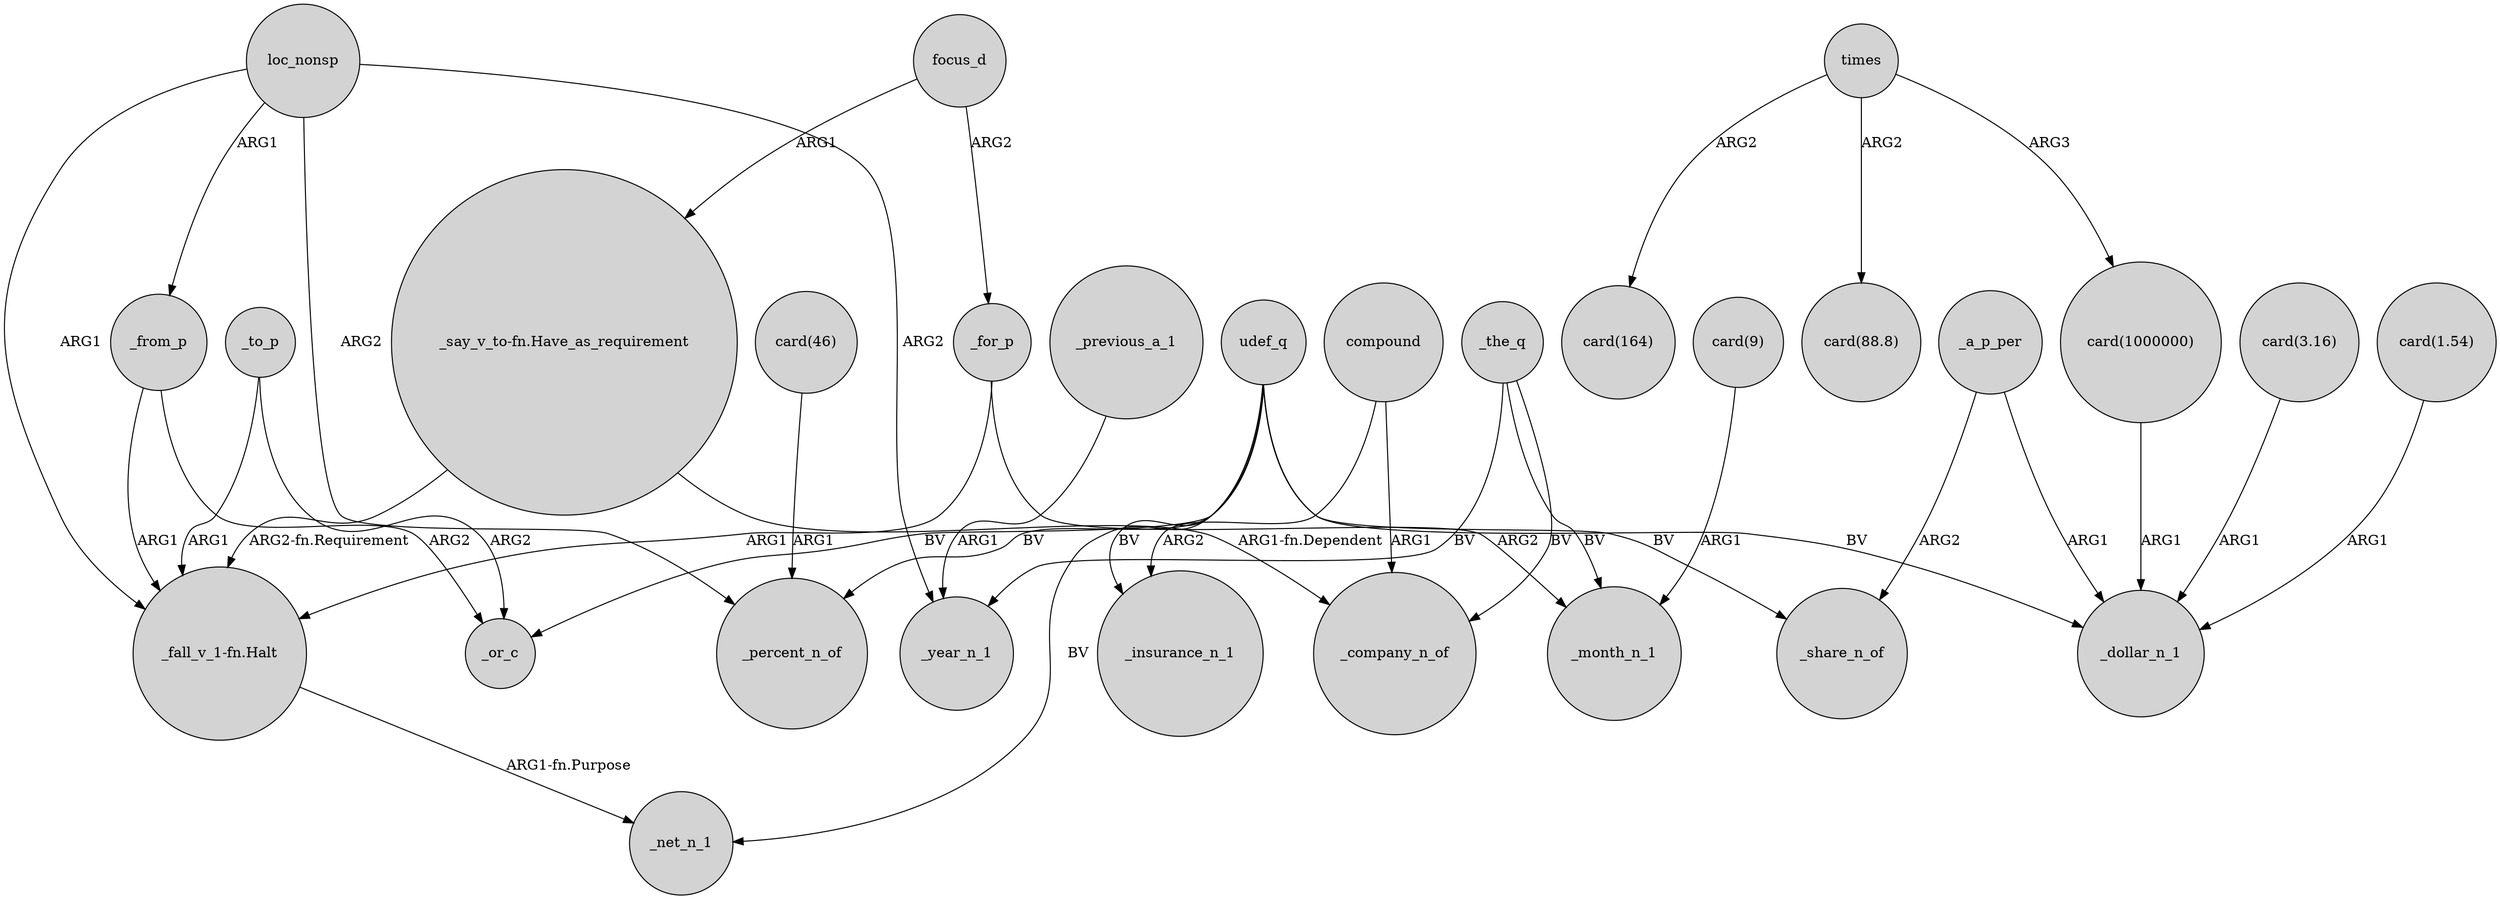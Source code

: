 digraph {
	node [shape=circle style=filled]
	loc_nonsp -> _from_p [label=ARG1]
	_to_p -> _or_c [label=ARG2]
	udef_q -> _insurance_n_1 [label=BV]
	_the_q -> _month_n_1 [label=BV]
	"_say_v_to-fn.Have_as_requirement" -> "_fall_v_1-fn.Halt" [label="ARG2-fn.Requirement"]
	focus_d -> "_say_v_to-fn.Have_as_requirement" [label=ARG1]
	_for_p -> "_fall_v_1-fn.Halt" [label=ARG1]
	times -> "card(164)" [label=ARG2]
	times -> "card(1000000)" [label=ARG3]
	_previous_a_1 -> _year_n_1 [label=ARG1]
	compound -> _company_n_of [label=ARG1]
	"card(3.16)" -> _dollar_n_1 [label=ARG1]
	loc_nonsp -> _year_n_1 [label=ARG2]
	times -> "card(88.8)" [label=ARG2]
	udef_q -> _or_c [label=BV]
	"_say_v_to-fn.Have_as_requirement" -> _company_n_of [label="ARG1-fn.Dependent"]
	loc_nonsp -> "_fall_v_1-fn.Halt" [label=ARG1]
	"_fall_v_1-fn.Halt" -> _net_n_1 [label="ARG1-fn.Purpose"]
	_a_p_per -> _share_n_of [label=ARG2]
	udef_q -> _percent_n_of [label=BV]
	_the_q -> _year_n_1 [label=BV]
	udef_q -> _share_n_of [label=BV]
	udef_q -> _net_n_1 [label=BV]
	"card(1.54)" -> _dollar_n_1 [label=ARG1]
	udef_q -> _dollar_n_1 [label=BV]
	_from_p -> "_fall_v_1-fn.Halt" [label=ARG1]
	"card(46)" -> _percent_n_of [label=ARG1]
	"card(1000000)" -> _dollar_n_1 [label=ARG1]
	_from_p -> _or_c [label=ARG2]
	_a_p_per -> _dollar_n_1 [label=ARG1]
	compound -> _insurance_n_1 [label=ARG2]
	"card(9)" -> _month_n_1 [label=ARG1]
	focus_d -> _for_p [label=ARG2]
	_the_q -> _company_n_of [label=BV]
	_to_p -> "_fall_v_1-fn.Halt" [label=ARG1]
	_for_p -> _month_n_1 [label=ARG2]
	loc_nonsp -> _percent_n_of [label=ARG2]
}
